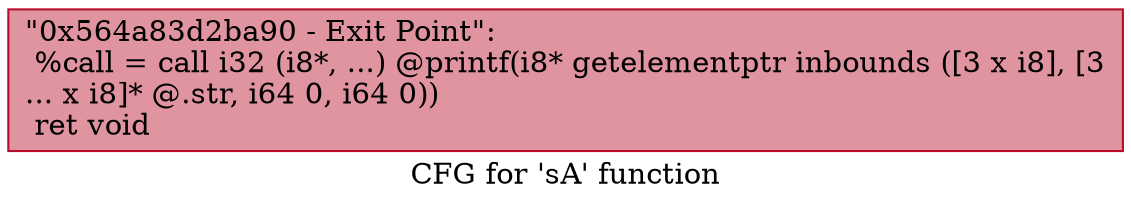 digraph "CFG for 'sA' function" {
	label="CFG for 'sA' function";

	Node0x564a83d2ba90 [shape=record,color="#b70d28ff", style=filled, fillcolor="#b70d2870",label="{\"0x564a83d2ba90 - Exit Point\":\l  %call = call i32 (i8*, ...) @printf(i8* getelementptr inbounds ([3 x i8], [3\l... x i8]* @.str, i64 0, i64 0))\l  ret void\l}"];
}
